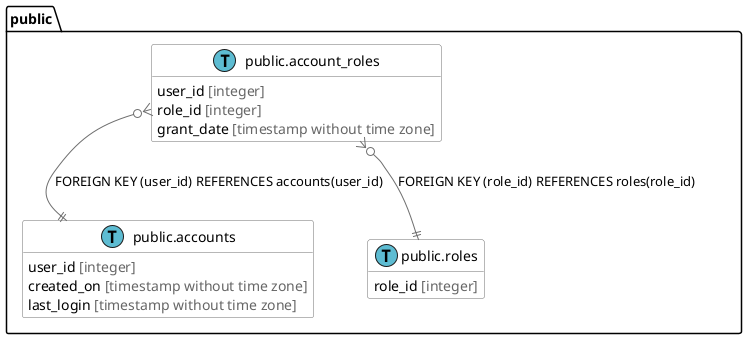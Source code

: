 @startuml
!define table(name, desc) entity name as "desc" << (T,#5DBCD2) >>
!define view(name, desc) entity name as "desc" << (V,#C6EDDB) >>
!define column(name, type, desc) name <font color="#666666">[type]</font><font color="#333333">desc</font>
hide methods
hide stereotypes

skinparam class {
  BackgroundColor White
  BorderColor #6E6E6E
  ArrowColor #6E6E6E
}

' tables
table("public.accounts", "public.accounts") {
  column("user_id", "integer", "")
  column("username", "varchar(50)", "")
  column("password", "varchar(50)", "")
  column("email", "varchar(255)", "")
  column("created_on", "timestamp without time zone", "")
  column("last_login", "timestamp without time zone", "")
}
table("public.roles", "public.roles") {
  column("role_id", "integer", "")
  column("role_name", "varchar(255)", "")
}
table("public.account_roles", "public.account_roles") {
  column("user_id", "integer", "")
  column("role_id", "integer", "")
  column("grant_date", "timestamp without time zone", "")
}

' relations
"public.account_roles" }o--|| "public.accounts" : "FOREIGN KEY (user_id) REFERENCES accounts(user_id)"
"public.account_roles" }o--|| "public.roles" : "FOREIGN KEY (role_id) REFERENCES roles(role_id)"

@enduml
